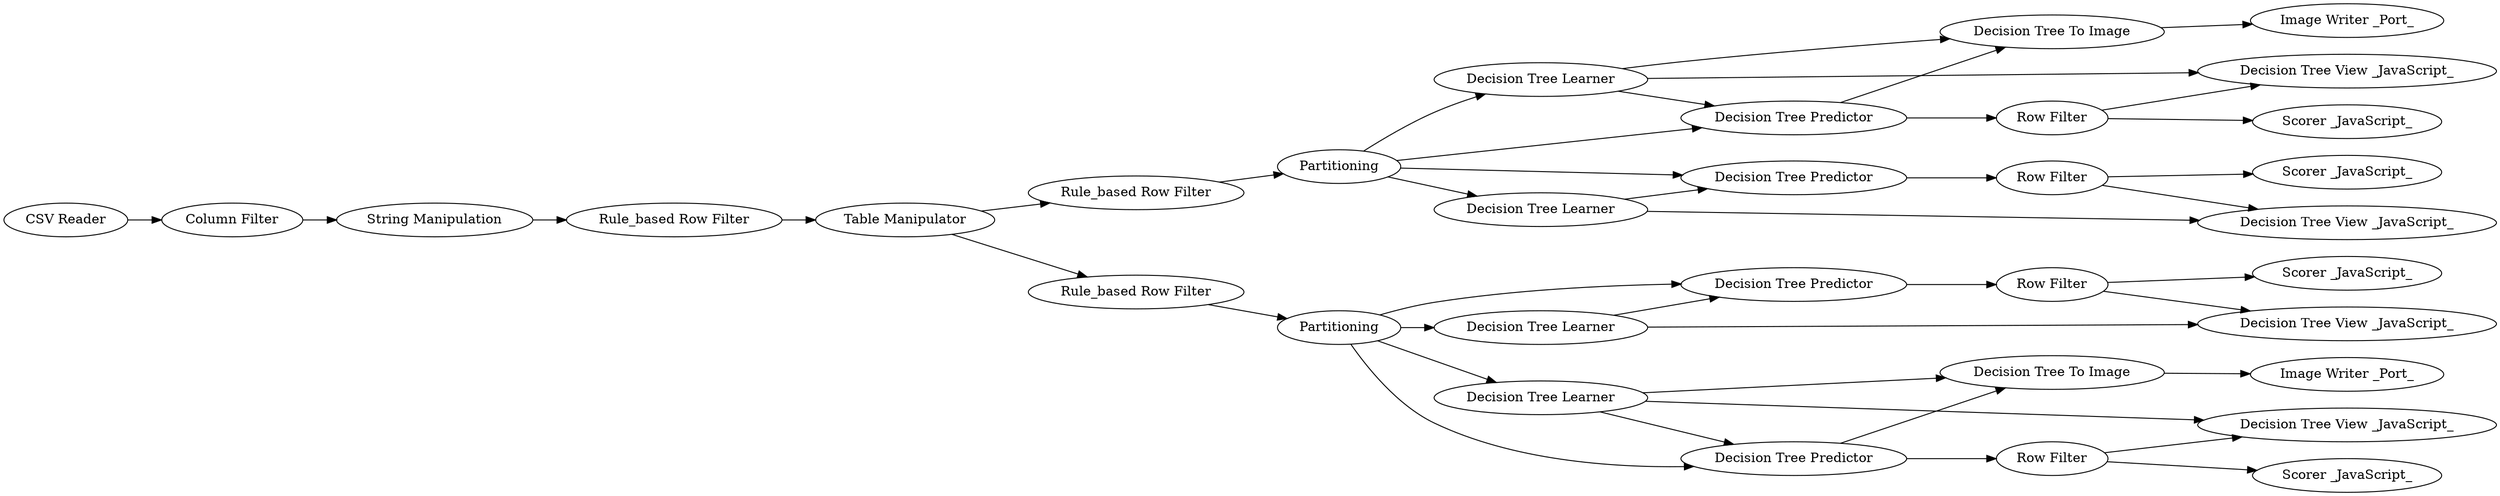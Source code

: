 digraph {
	56 -> 68
	42 -> 44
	44 -> 43
	44 -> 57
	54 -> 59
	3 -> 41
	56 -> 58
	4 -> 39
	2 -> 45
	47 -> 55
	55 -> 48
	39 -> 41
	52 -> 54
	68 -> 67
	70 -> 47
	55 -> 52
	2 -> 4
	46 -> 2
	70 -> 46
	39 -> 37
	56 -> 48
	48 -> 68
	29 -> 70
	55 -> 56
	9 -> 27
	55 -> 53
	50 -> 58
	4 -> 63
	45 -> 42
	53 -> 52
	48 -> 50
	53 -> 59
	63 -> 62
	2 -> 42
	45 -> 57
	50 -> 49
	54 -> 51
	38 -> 9
	3 -> 4
	2 -> 3
	3 -> 63
	27 -> 29
	27 [label="String Manipulation"]
	57 [label="Decision Tree View _JavaScript_"]
	55 [label=Partitioning]
	9 [label="Column Filter"]
	45 [label="Decision Tree Learner"]
	52 [label="Decision Tree Predictor"]
	58 [label="Decision Tree View _JavaScript_"]
	3 [label="Decision Tree Learner"]
	49 [label="Scorer _JavaScript_"]
	41 [label="Decision Tree View _JavaScript_"]
	51 [label="Scorer _JavaScript_"]
	56 [label="Decision Tree Learner"]
	54 [label="Row Filter"]
	59 [label="Decision Tree View _JavaScript_"]
	48 [label="Decision Tree Predictor"]
	50 [label="Row Filter"]
	42 [label="Decision Tree Predictor"]
	53 [label="Decision Tree Learner"]
	68 [label="Decision Tree To Image"]
	67 [label="Image Writer _Port_"]
	4 [label="Decision Tree Predictor"]
	47 [label="Rule_based Row Filter"]
	63 [label="Decision Tree To Image"]
	38 [label="CSV Reader"]
	43 [label="Scorer _JavaScript_"]
	44 [label="Row Filter"]
	62 [label="Image Writer _Port_"]
	29 [label="Rule_based Row Filter"]
	70 [label="Table Manipulator"]
	46 [label="Rule_based Row Filter"]
	39 [label="Row Filter"]
	2 [label=Partitioning]
	37 [label="Scorer _JavaScript_"]
	rankdir=LR
}
